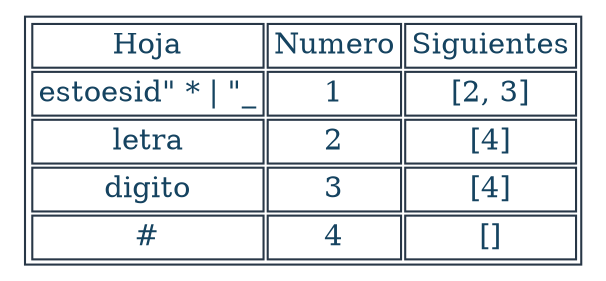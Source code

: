 digraph T {
aHtmlTable [
   shape=plaintext
   color="#283747" fontcolor="#154360" label=<

   <table border='1' cellborder='1'>
   <tr>
      <td>Hoja</td>
      <td>Numero</td>
      <td>Siguientes</td>
   </tr>	<tr><td>estoesid" * | "_</td><td>1</td><td>[2, 3]</td></tr>
	<tr><td>letra</td><td>2</td><td>[4]</td></tr>
	<tr><td>digito</td><td>3</td><td>[4]</td></tr>
	<tr><td>#</td><td>4</td><td>[]</td></tr>
</table>

   >]; 

}